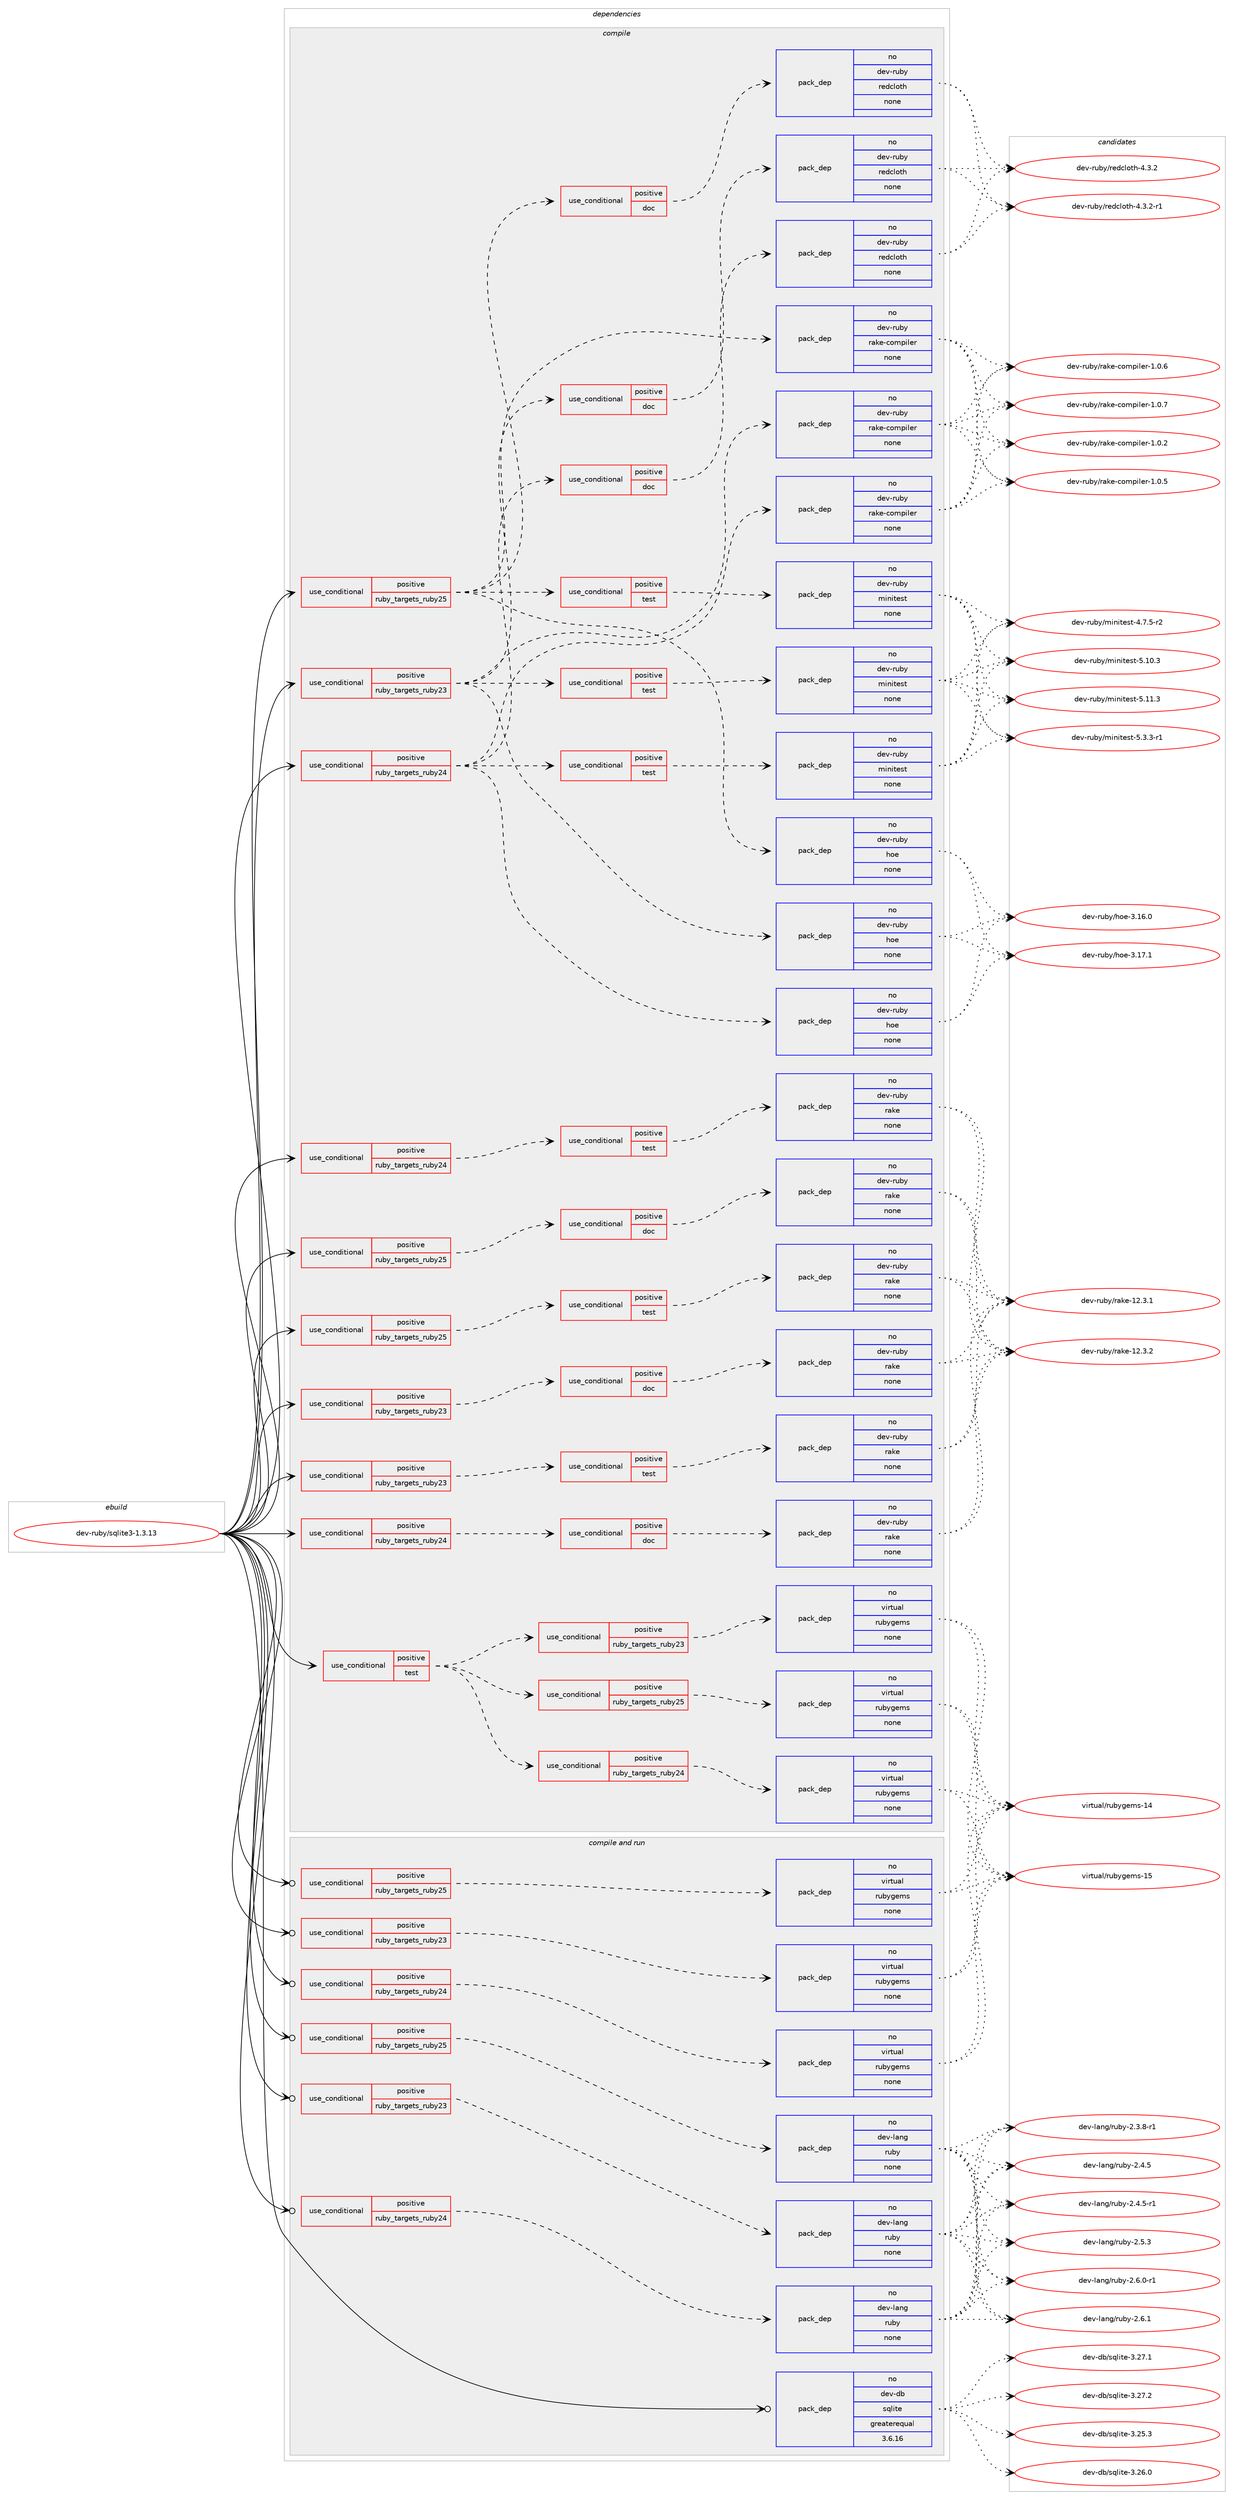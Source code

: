 digraph prolog {

# *************
# Graph options
# *************

newrank=true;
concentrate=true;
compound=true;
graph [rankdir=LR,fontname=Helvetica,fontsize=10,ranksep=1.5];#, ranksep=2.5, nodesep=0.2];
edge  [arrowhead=vee];
node  [fontname=Helvetica,fontsize=10];

# **********
# The ebuild
# **********

subgraph cluster_leftcol {
color=gray;
rank=same;
label=<<i>ebuild</i>>;
id [label="dev-ruby/sqlite3-1.3.13", color=red, width=4, href="../dev-ruby/sqlite3-1.3.13.svg"];
}

# ****************
# The dependencies
# ****************

subgraph cluster_midcol {
color=gray;
label=<<i>dependencies</i>>;
subgraph cluster_compile {
fillcolor="#eeeeee";
style=filled;
label=<<i>compile</i>>;
subgraph cond419100 {
dependency1531255 [label=<<TABLE BORDER="0" CELLBORDER="1" CELLSPACING="0" CELLPADDING="4"><TR><TD ROWSPAN="3" CELLPADDING="10">use_conditional</TD></TR><TR><TD>positive</TD></TR><TR><TD>ruby_targets_ruby23</TD></TR></TABLE>>, shape=none, color=red];
subgraph cond419101 {
dependency1531256 [label=<<TABLE BORDER="0" CELLBORDER="1" CELLSPACING="0" CELLPADDING="4"><TR><TD ROWSPAN="3" CELLPADDING="10">use_conditional</TD></TR><TR><TD>positive</TD></TR><TR><TD>doc</TD></TR></TABLE>>, shape=none, color=red];
subgraph pack1088639 {
dependency1531257 [label=<<TABLE BORDER="0" CELLBORDER="1" CELLSPACING="0" CELLPADDING="4" WIDTH="220"><TR><TD ROWSPAN="6" CELLPADDING="30">pack_dep</TD></TR><TR><TD WIDTH="110">no</TD></TR><TR><TD>dev-ruby</TD></TR><TR><TD>rake</TD></TR><TR><TD>none</TD></TR><TR><TD></TD></TR></TABLE>>, shape=none, color=blue];
}
dependency1531256:e -> dependency1531257:w [weight=20,style="dashed",arrowhead="vee"];
}
dependency1531255:e -> dependency1531256:w [weight=20,style="dashed",arrowhead="vee"];
}
id:e -> dependency1531255:w [weight=20,style="solid",arrowhead="vee"];
subgraph cond419102 {
dependency1531258 [label=<<TABLE BORDER="0" CELLBORDER="1" CELLSPACING="0" CELLPADDING="4"><TR><TD ROWSPAN="3" CELLPADDING="10">use_conditional</TD></TR><TR><TD>positive</TD></TR><TR><TD>ruby_targets_ruby23</TD></TR></TABLE>>, shape=none, color=red];
subgraph cond419103 {
dependency1531259 [label=<<TABLE BORDER="0" CELLBORDER="1" CELLSPACING="0" CELLPADDING="4"><TR><TD ROWSPAN="3" CELLPADDING="10">use_conditional</TD></TR><TR><TD>positive</TD></TR><TR><TD>test</TD></TR></TABLE>>, shape=none, color=red];
subgraph pack1088640 {
dependency1531260 [label=<<TABLE BORDER="0" CELLBORDER="1" CELLSPACING="0" CELLPADDING="4" WIDTH="220"><TR><TD ROWSPAN="6" CELLPADDING="30">pack_dep</TD></TR><TR><TD WIDTH="110">no</TD></TR><TR><TD>dev-ruby</TD></TR><TR><TD>rake</TD></TR><TR><TD>none</TD></TR><TR><TD></TD></TR></TABLE>>, shape=none, color=blue];
}
dependency1531259:e -> dependency1531260:w [weight=20,style="dashed",arrowhead="vee"];
}
dependency1531258:e -> dependency1531259:w [weight=20,style="dashed",arrowhead="vee"];
}
id:e -> dependency1531258:w [weight=20,style="solid",arrowhead="vee"];
subgraph cond419104 {
dependency1531261 [label=<<TABLE BORDER="0" CELLBORDER="1" CELLSPACING="0" CELLPADDING="4"><TR><TD ROWSPAN="3" CELLPADDING="10">use_conditional</TD></TR><TR><TD>positive</TD></TR><TR><TD>ruby_targets_ruby23</TD></TR></TABLE>>, shape=none, color=red];
subgraph pack1088641 {
dependency1531262 [label=<<TABLE BORDER="0" CELLBORDER="1" CELLSPACING="0" CELLPADDING="4" WIDTH="220"><TR><TD ROWSPAN="6" CELLPADDING="30">pack_dep</TD></TR><TR><TD WIDTH="110">no</TD></TR><TR><TD>dev-ruby</TD></TR><TR><TD>rake-compiler</TD></TR><TR><TD>none</TD></TR><TR><TD></TD></TR></TABLE>>, shape=none, color=blue];
}
dependency1531261:e -> dependency1531262:w [weight=20,style="dashed",arrowhead="vee"];
subgraph pack1088642 {
dependency1531263 [label=<<TABLE BORDER="0" CELLBORDER="1" CELLSPACING="0" CELLPADDING="4" WIDTH="220"><TR><TD ROWSPAN="6" CELLPADDING="30">pack_dep</TD></TR><TR><TD WIDTH="110">no</TD></TR><TR><TD>dev-ruby</TD></TR><TR><TD>hoe</TD></TR><TR><TD>none</TD></TR><TR><TD></TD></TR></TABLE>>, shape=none, color=blue];
}
dependency1531261:e -> dependency1531263:w [weight=20,style="dashed",arrowhead="vee"];
subgraph cond419105 {
dependency1531264 [label=<<TABLE BORDER="0" CELLBORDER="1" CELLSPACING="0" CELLPADDING="4"><TR><TD ROWSPAN="3" CELLPADDING="10">use_conditional</TD></TR><TR><TD>positive</TD></TR><TR><TD>doc</TD></TR></TABLE>>, shape=none, color=red];
subgraph pack1088643 {
dependency1531265 [label=<<TABLE BORDER="0" CELLBORDER="1" CELLSPACING="0" CELLPADDING="4" WIDTH="220"><TR><TD ROWSPAN="6" CELLPADDING="30">pack_dep</TD></TR><TR><TD WIDTH="110">no</TD></TR><TR><TD>dev-ruby</TD></TR><TR><TD>redcloth</TD></TR><TR><TD>none</TD></TR><TR><TD></TD></TR></TABLE>>, shape=none, color=blue];
}
dependency1531264:e -> dependency1531265:w [weight=20,style="dashed",arrowhead="vee"];
}
dependency1531261:e -> dependency1531264:w [weight=20,style="dashed",arrowhead="vee"];
subgraph cond419106 {
dependency1531266 [label=<<TABLE BORDER="0" CELLBORDER="1" CELLSPACING="0" CELLPADDING="4"><TR><TD ROWSPAN="3" CELLPADDING="10">use_conditional</TD></TR><TR><TD>positive</TD></TR><TR><TD>test</TD></TR></TABLE>>, shape=none, color=red];
subgraph pack1088644 {
dependency1531267 [label=<<TABLE BORDER="0" CELLBORDER="1" CELLSPACING="0" CELLPADDING="4" WIDTH="220"><TR><TD ROWSPAN="6" CELLPADDING="30">pack_dep</TD></TR><TR><TD WIDTH="110">no</TD></TR><TR><TD>dev-ruby</TD></TR><TR><TD>minitest</TD></TR><TR><TD>none</TD></TR><TR><TD></TD></TR></TABLE>>, shape=none, color=blue];
}
dependency1531266:e -> dependency1531267:w [weight=20,style="dashed",arrowhead="vee"];
}
dependency1531261:e -> dependency1531266:w [weight=20,style="dashed",arrowhead="vee"];
}
id:e -> dependency1531261:w [weight=20,style="solid",arrowhead="vee"];
subgraph cond419107 {
dependency1531268 [label=<<TABLE BORDER="0" CELLBORDER="1" CELLSPACING="0" CELLPADDING="4"><TR><TD ROWSPAN="3" CELLPADDING="10">use_conditional</TD></TR><TR><TD>positive</TD></TR><TR><TD>ruby_targets_ruby24</TD></TR></TABLE>>, shape=none, color=red];
subgraph cond419108 {
dependency1531269 [label=<<TABLE BORDER="0" CELLBORDER="1" CELLSPACING="0" CELLPADDING="4"><TR><TD ROWSPAN="3" CELLPADDING="10">use_conditional</TD></TR><TR><TD>positive</TD></TR><TR><TD>doc</TD></TR></TABLE>>, shape=none, color=red];
subgraph pack1088645 {
dependency1531270 [label=<<TABLE BORDER="0" CELLBORDER="1" CELLSPACING="0" CELLPADDING="4" WIDTH="220"><TR><TD ROWSPAN="6" CELLPADDING="30">pack_dep</TD></TR><TR><TD WIDTH="110">no</TD></TR><TR><TD>dev-ruby</TD></TR><TR><TD>rake</TD></TR><TR><TD>none</TD></TR><TR><TD></TD></TR></TABLE>>, shape=none, color=blue];
}
dependency1531269:e -> dependency1531270:w [weight=20,style="dashed",arrowhead="vee"];
}
dependency1531268:e -> dependency1531269:w [weight=20,style="dashed",arrowhead="vee"];
}
id:e -> dependency1531268:w [weight=20,style="solid",arrowhead="vee"];
subgraph cond419109 {
dependency1531271 [label=<<TABLE BORDER="0" CELLBORDER="1" CELLSPACING="0" CELLPADDING="4"><TR><TD ROWSPAN="3" CELLPADDING="10">use_conditional</TD></TR><TR><TD>positive</TD></TR><TR><TD>ruby_targets_ruby24</TD></TR></TABLE>>, shape=none, color=red];
subgraph cond419110 {
dependency1531272 [label=<<TABLE BORDER="0" CELLBORDER="1" CELLSPACING="0" CELLPADDING="4"><TR><TD ROWSPAN="3" CELLPADDING="10">use_conditional</TD></TR><TR><TD>positive</TD></TR><TR><TD>test</TD></TR></TABLE>>, shape=none, color=red];
subgraph pack1088646 {
dependency1531273 [label=<<TABLE BORDER="0" CELLBORDER="1" CELLSPACING="0" CELLPADDING="4" WIDTH="220"><TR><TD ROWSPAN="6" CELLPADDING="30">pack_dep</TD></TR><TR><TD WIDTH="110">no</TD></TR><TR><TD>dev-ruby</TD></TR><TR><TD>rake</TD></TR><TR><TD>none</TD></TR><TR><TD></TD></TR></TABLE>>, shape=none, color=blue];
}
dependency1531272:e -> dependency1531273:w [weight=20,style="dashed",arrowhead="vee"];
}
dependency1531271:e -> dependency1531272:w [weight=20,style="dashed",arrowhead="vee"];
}
id:e -> dependency1531271:w [weight=20,style="solid",arrowhead="vee"];
subgraph cond419111 {
dependency1531274 [label=<<TABLE BORDER="0" CELLBORDER="1" CELLSPACING="0" CELLPADDING="4"><TR><TD ROWSPAN="3" CELLPADDING="10">use_conditional</TD></TR><TR><TD>positive</TD></TR><TR><TD>ruby_targets_ruby24</TD></TR></TABLE>>, shape=none, color=red];
subgraph pack1088647 {
dependency1531275 [label=<<TABLE BORDER="0" CELLBORDER="1" CELLSPACING="0" CELLPADDING="4" WIDTH="220"><TR><TD ROWSPAN="6" CELLPADDING="30">pack_dep</TD></TR><TR><TD WIDTH="110">no</TD></TR><TR><TD>dev-ruby</TD></TR><TR><TD>rake-compiler</TD></TR><TR><TD>none</TD></TR><TR><TD></TD></TR></TABLE>>, shape=none, color=blue];
}
dependency1531274:e -> dependency1531275:w [weight=20,style="dashed",arrowhead="vee"];
subgraph pack1088648 {
dependency1531276 [label=<<TABLE BORDER="0" CELLBORDER="1" CELLSPACING="0" CELLPADDING="4" WIDTH="220"><TR><TD ROWSPAN="6" CELLPADDING="30">pack_dep</TD></TR><TR><TD WIDTH="110">no</TD></TR><TR><TD>dev-ruby</TD></TR><TR><TD>hoe</TD></TR><TR><TD>none</TD></TR><TR><TD></TD></TR></TABLE>>, shape=none, color=blue];
}
dependency1531274:e -> dependency1531276:w [weight=20,style="dashed",arrowhead="vee"];
subgraph cond419112 {
dependency1531277 [label=<<TABLE BORDER="0" CELLBORDER="1" CELLSPACING="0" CELLPADDING="4"><TR><TD ROWSPAN="3" CELLPADDING="10">use_conditional</TD></TR><TR><TD>positive</TD></TR><TR><TD>doc</TD></TR></TABLE>>, shape=none, color=red];
subgraph pack1088649 {
dependency1531278 [label=<<TABLE BORDER="0" CELLBORDER="1" CELLSPACING="0" CELLPADDING="4" WIDTH="220"><TR><TD ROWSPAN="6" CELLPADDING="30">pack_dep</TD></TR><TR><TD WIDTH="110">no</TD></TR><TR><TD>dev-ruby</TD></TR><TR><TD>redcloth</TD></TR><TR><TD>none</TD></TR><TR><TD></TD></TR></TABLE>>, shape=none, color=blue];
}
dependency1531277:e -> dependency1531278:w [weight=20,style="dashed",arrowhead="vee"];
}
dependency1531274:e -> dependency1531277:w [weight=20,style="dashed",arrowhead="vee"];
subgraph cond419113 {
dependency1531279 [label=<<TABLE BORDER="0" CELLBORDER="1" CELLSPACING="0" CELLPADDING="4"><TR><TD ROWSPAN="3" CELLPADDING="10">use_conditional</TD></TR><TR><TD>positive</TD></TR><TR><TD>test</TD></TR></TABLE>>, shape=none, color=red];
subgraph pack1088650 {
dependency1531280 [label=<<TABLE BORDER="0" CELLBORDER="1" CELLSPACING="0" CELLPADDING="4" WIDTH="220"><TR><TD ROWSPAN="6" CELLPADDING="30">pack_dep</TD></TR><TR><TD WIDTH="110">no</TD></TR><TR><TD>dev-ruby</TD></TR><TR><TD>minitest</TD></TR><TR><TD>none</TD></TR><TR><TD></TD></TR></TABLE>>, shape=none, color=blue];
}
dependency1531279:e -> dependency1531280:w [weight=20,style="dashed",arrowhead="vee"];
}
dependency1531274:e -> dependency1531279:w [weight=20,style="dashed",arrowhead="vee"];
}
id:e -> dependency1531274:w [weight=20,style="solid",arrowhead="vee"];
subgraph cond419114 {
dependency1531281 [label=<<TABLE BORDER="0" CELLBORDER="1" CELLSPACING="0" CELLPADDING="4"><TR><TD ROWSPAN="3" CELLPADDING="10">use_conditional</TD></TR><TR><TD>positive</TD></TR><TR><TD>ruby_targets_ruby25</TD></TR></TABLE>>, shape=none, color=red];
subgraph cond419115 {
dependency1531282 [label=<<TABLE BORDER="0" CELLBORDER="1" CELLSPACING="0" CELLPADDING="4"><TR><TD ROWSPAN="3" CELLPADDING="10">use_conditional</TD></TR><TR><TD>positive</TD></TR><TR><TD>doc</TD></TR></TABLE>>, shape=none, color=red];
subgraph pack1088651 {
dependency1531283 [label=<<TABLE BORDER="0" CELLBORDER="1" CELLSPACING="0" CELLPADDING="4" WIDTH="220"><TR><TD ROWSPAN="6" CELLPADDING="30">pack_dep</TD></TR><TR><TD WIDTH="110">no</TD></TR><TR><TD>dev-ruby</TD></TR><TR><TD>rake</TD></TR><TR><TD>none</TD></TR><TR><TD></TD></TR></TABLE>>, shape=none, color=blue];
}
dependency1531282:e -> dependency1531283:w [weight=20,style="dashed",arrowhead="vee"];
}
dependency1531281:e -> dependency1531282:w [weight=20,style="dashed",arrowhead="vee"];
}
id:e -> dependency1531281:w [weight=20,style="solid",arrowhead="vee"];
subgraph cond419116 {
dependency1531284 [label=<<TABLE BORDER="0" CELLBORDER="1" CELLSPACING="0" CELLPADDING="4"><TR><TD ROWSPAN="3" CELLPADDING="10">use_conditional</TD></TR><TR><TD>positive</TD></TR><TR><TD>ruby_targets_ruby25</TD></TR></TABLE>>, shape=none, color=red];
subgraph cond419117 {
dependency1531285 [label=<<TABLE BORDER="0" CELLBORDER="1" CELLSPACING="0" CELLPADDING="4"><TR><TD ROWSPAN="3" CELLPADDING="10">use_conditional</TD></TR><TR><TD>positive</TD></TR><TR><TD>test</TD></TR></TABLE>>, shape=none, color=red];
subgraph pack1088652 {
dependency1531286 [label=<<TABLE BORDER="0" CELLBORDER="1" CELLSPACING="0" CELLPADDING="4" WIDTH="220"><TR><TD ROWSPAN="6" CELLPADDING="30">pack_dep</TD></TR><TR><TD WIDTH="110">no</TD></TR><TR><TD>dev-ruby</TD></TR><TR><TD>rake</TD></TR><TR><TD>none</TD></TR><TR><TD></TD></TR></TABLE>>, shape=none, color=blue];
}
dependency1531285:e -> dependency1531286:w [weight=20,style="dashed",arrowhead="vee"];
}
dependency1531284:e -> dependency1531285:w [weight=20,style="dashed",arrowhead="vee"];
}
id:e -> dependency1531284:w [weight=20,style="solid",arrowhead="vee"];
subgraph cond419118 {
dependency1531287 [label=<<TABLE BORDER="0" CELLBORDER="1" CELLSPACING="0" CELLPADDING="4"><TR><TD ROWSPAN="3" CELLPADDING="10">use_conditional</TD></TR><TR><TD>positive</TD></TR><TR><TD>ruby_targets_ruby25</TD></TR></TABLE>>, shape=none, color=red];
subgraph pack1088653 {
dependency1531288 [label=<<TABLE BORDER="0" CELLBORDER="1" CELLSPACING="0" CELLPADDING="4" WIDTH="220"><TR><TD ROWSPAN="6" CELLPADDING="30">pack_dep</TD></TR><TR><TD WIDTH="110">no</TD></TR><TR><TD>dev-ruby</TD></TR><TR><TD>rake-compiler</TD></TR><TR><TD>none</TD></TR><TR><TD></TD></TR></TABLE>>, shape=none, color=blue];
}
dependency1531287:e -> dependency1531288:w [weight=20,style="dashed",arrowhead="vee"];
subgraph pack1088654 {
dependency1531289 [label=<<TABLE BORDER="0" CELLBORDER="1" CELLSPACING="0" CELLPADDING="4" WIDTH="220"><TR><TD ROWSPAN="6" CELLPADDING="30">pack_dep</TD></TR><TR><TD WIDTH="110">no</TD></TR><TR><TD>dev-ruby</TD></TR><TR><TD>hoe</TD></TR><TR><TD>none</TD></TR><TR><TD></TD></TR></TABLE>>, shape=none, color=blue];
}
dependency1531287:e -> dependency1531289:w [weight=20,style="dashed",arrowhead="vee"];
subgraph cond419119 {
dependency1531290 [label=<<TABLE BORDER="0" CELLBORDER="1" CELLSPACING="0" CELLPADDING="4"><TR><TD ROWSPAN="3" CELLPADDING="10">use_conditional</TD></TR><TR><TD>positive</TD></TR><TR><TD>doc</TD></TR></TABLE>>, shape=none, color=red];
subgraph pack1088655 {
dependency1531291 [label=<<TABLE BORDER="0" CELLBORDER="1" CELLSPACING="0" CELLPADDING="4" WIDTH="220"><TR><TD ROWSPAN="6" CELLPADDING="30">pack_dep</TD></TR><TR><TD WIDTH="110">no</TD></TR><TR><TD>dev-ruby</TD></TR><TR><TD>redcloth</TD></TR><TR><TD>none</TD></TR><TR><TD></TD></TR></TABLE>>, shape=none, color=blue];
}
dependency1531290:e -> dependency1531291:w [weight=20,style="dashed",arrowhead="vee"];
}
dependency1531287:e -> dependency1531290:w [weight=20,style="dashed",arrowhead="vee"];
subgraph cond419120 {
dependency1531292 [label=<<TABLE BORDER="0" CELLBORDER="1" CELLSPACING="0" CELLPADDING="4"><TR><TD ROWSPAN="3" CELLPADDING="10">use_conditional</TD></TR><TR><TD>positive</TD></TR><TR><TD>test</TD></TR></TABLE>>, shape=none, color=red];
subgraph pack1088656 {
dependency1531293 [label=<<TABLE BORDER="0" CELLBORDER="1" CELLSPACING="0" CELLPADDING="4" WIDTH="220"><TR><TD ROWSPAN="6" CELLPADDING="30">pack_dep</TD></TR><TR><TD WIDTH="110">no</TD></TR><TR><TD>dev-ruby</TD></TR><TR><TD>minitest</TD></TR><TR><TD>none</TD></TR><TR><TD></TD></TR></TABLE>>, shape=none, color=blue];
}
dependency1531292:e -> dependency1531293:w [weight=20,style="dashed",arrowhead="vee"];
}
dependency1531287:e -> dependency1531292:w [weight=20,style="dashed",arrowhead="vee"];
}
id:e -> dependency1531287:w [weight=20,style="solid",arrowhead="vee"];
subgraph cond419121 {
dependency1531294 [label=<<TABLE BORDER="0" CELLBORDER="1" CELLSPACING="0" CELLPADDING="4"><TR><TD ROWSPAN="3" CELLPADDING="10">use_conditional</TD></TR><TR><TD>positive</TD></TR><TR><TD>test</TD></TR></TABLE>>, shape=none, color=red];
subgraph cond419122 {
dependency1531295 [label=<<TABLE BORDER="0" CELLBORDER="1" CELLSPACING="0" CELLPADDING="4"><TR><TD ROWSPAN="3" CELLPADDING="10">use_conditional</TD></TR><TR><TD>positive</TD></TR><TR><TD>ruby_targets_ruby23</TD></TR></TABLE>>, shape=none, color=red];
subgraph pack1088657 {
dependency1531296 [label=<<TABLE BORDER="0" CELLBORDER="1" CELLSPACING="0" CELLPADDING="4" WIDTH="220"><TR><TD ROWSPAN="6" CELLPADDING="30">pack_dep</TD></TR><TR><TD WIDTH="110">no</TD></TR><TR><TD>virtual</TD></TR><TR><TD>rubygems</TD></TR><TR><TD>none</TD></TR><TR><TD></TD></TR></TABLE>>, shape=none, color=blue];
}
dependency1531295:e -> dependency1531296:w [weight=20,style="dashed",arrowhead="vee"];
}
dependency1531294:e -> dependency1531295:w [weight=20,style="dashed",arrowhead="vee"];
subgraph cond419123 {
dependency1531297 [label=<<TABLE BORDER="0" CELLBORDER="1" CELLSPACING="0" CELLPADDING="4"><TR><TD ROWSPAN="3" CELLPADDING="10">use_conditional</TD></TR><TR><TD>positive</TD></TR><TR><TD>ruby_targets_ruby24</TD></TR></TABLE>>, shape=none, color=red];
subgraph pack1088658 {
dependency1531298 [label=<<TABLE BORDER="0" CELLBORDER="1" CELLSPACING="0" CELLPADDING="4" WIDTH="220"><TR><TD ROWSPAN="6" CELLPADDING="30">pack_dep</TD></TR><TR><TD WIDTH="110">no</TD></TR><TR><TD>virtual</TD></TR><TR><TD>rubygems</TD></TR><TR><TD>none</TD></TR><TR><TD></TD></TR></TABLE>>, shape=none, color=blue];
}
dependency1531297:e -> dependency1531298:w [weight=20,style="dashed",arrowhead="vee"];
}
dependency1531294:e -> dependency1531297:w [weight=20,style="dashed",arrowhead="vee"];
subgraph cond419124 {
dependency1531299 [label=<<TABLE BORDER="0" CELLBORDER="1" CELLSPACING="0" CELLPADDING="4"><TR><TD ROWSPAN="3" CELLPADDING="10">use_conditional</TD></TR><TR><TD>positive</TD></TR><TR><TD>ruby_targets_ruby25</TD></TR></TABLE>>, shape=none, color=red];
subgraph pack1088659 {
dependency1531300 [label=<<TABLE BORDER="0" CELLBORDER="1" CELLSPACING="0" CELLPADDING="4" WIDTH="220"><TR><TD ROWSPAN="6" CELLPADDING="30">pack_dep</TD></TR><TR><TD WIDTH="110">no</TD></TR><TR><TD>virtual</TD></TR><TR><TD>rubygems</TD></TR><TR><TD>none</TD></TR><TR><TD></TD></TR></TABLE>>, shape=none, color=blue];
}
dependency1531299:e -> dependency1531300:w [weight=20,style="dashed",arrowhead="vee"];
}
dependency1531294:e -> dependency1531299:w [weight=20,style="dashed",arrowhead="vee"];
}
id:e -> dependency1531294:w [weight=20,style="solid",arrowhead="vee"];
}
subgraph cluster_compileandrun {
fillcolor="#eeeeee";
style=filled;
label=<<i>compile and run</i>>;
subgraph cond419125 {
dependency1531301 [label=<<TABLE BORDER="0" CELLBORDER="1" CELLSPACING="0" CELLPADDING="4"><TR><TD ROWSPAN="3" CELLPADDING="10">use_conditional</TD></TR><TR><TD>positive</TD></TR><TR><TD>ruby_targets_ruby23</TD></TR></TABLE>>, shape=none, color=red];
subgraph pack1088660 {
dependency1531302 [label=<<TABLE BORDER="0" CELLBORDER="1" CELLSPACING="0" CELLPADDING="4" WIDTH="220"><TR><TD ROWSPAN="6" CELLPADDING="30">pack_dep</TD></TR><TR><TD WIDTH="110">no</TD></TR><TR><TD>dev-lang</TD></TR><TR><TD>ruby</TD></TR><TR><TD>none</TD></TR><TR><TD></TD></TR></TABLE>>, shape=none, color=blue];
}
dependency1531301:e -> dependency1531302:w [weight=20,style="dashed",arrowhead="vee"];
}
id:e -> dependency1531301:w [weight=20,style="solid",arrowhead="odotvee"];
subgraph cond419126 {
dependency1531303 [label=<<TABLE BORDER="0" CELLBORDER="1" CELLSPACING="0" CELLPADDING="4"><TR><TD ROWSPAN="3" CELLPADDING="10">use_conditional</TD></TR><TR><TD>positive</TD></TR><TR><TD>ruby_targets_ruby23</TD></TR></TABLE>>, shape=none, color=red];
subgraph pack1088661 {
dependency1531304 [label=<<TABLE BORDER="0" CELLBORDER="1" CELLSPACING="0" CELLPADDING="4" WIDTH="220"><TR><TD ROWSPAN="6" CELLPADDING="30">pack_dep</TD></TR><TR><TD WIDTH="110">no</TD></TR><TR><TD>virtual</TD></TR><TR><TD>rubygems</TD></TR><TR><TD>none</TD></TR><TR><TD></TD></TR></TABLE>>, shape=none, color=blue];
}
dependency1531303:e -> dependency1531304:w [weight=20,style="dashed",arrowhead="vee"];
}
id:e -> dependency1531303:w [weight=20,style="solid",arrowhead="odotvee"];
subgraph cond419127 {
dependency1531305 [label=<<TABLE BORDER="0" CELLBORDER="1" CELLSPACING="0" CELLPADDING="4"><TR><TD ROWSPAN="3" CELLPADDING="10">use_conditional</TD></TR><TR><TD>positive</TD></TR><TR><TD>ruby_targets_ruby24</TD></TR></TABLE>>, shape=none, color=red];
subgraph pack1088662 {
dependency1531306 [label=<<TABLE BORDER="0" CELLBORDER="1" CELLSPACING="0" CELLPADDING="4" WIDTH="220"><TR><TD ROWSPAN="6" CELLPADDING="30">pack_dep</TD></TR><TR><TD WIDTH="110">no</TD></TR><TR><TD>dev-lang</TD></TR><TR><TD>ruby</TD></TR><TR><TD>none</TD></TR><TR><TD></TD></TR></TABLE>>, shape=none, color=blue];
}
dependency1531305:e -> dependency1531306:w [weight=20,style="dashed",arrowhead="vee"];
}
id:e -> dependency1531305:w [weight=20,style="solid",arrowhead="odotvee"];
subgraph cond419128 {
dependency1531307 [label=<<TABLE BORDER="0" CELLBORDER="1" CELLSPACING="0" CELLPADDING="4"><TR><TD ROWSPAN="3" CELLPADDING="10">use_conditional</TD></TR><TR><TD>positive</TD></TR><TR><TD>ruby_targets_ruby24</TD></TR></TABLE>>, shape=none, color=red];
subgraph pack1088663 {
dependency1531308 [label=<<TABLE BORDER="0" CELLBORDER="1" CELLSPACING="0" CELLPADDING="4" WIDTH="220"><TR><TD ROWSPAN="6" CELLPADDING="30">pack_dep</TD></TR><TR><TD WIDTH="110">no</TD></TR><TR><TD>virtual</TD></TR><TR><TD>rubygems</TD></TR><TR><TD>none</TD></TR><TR><TD></TD></TR></TABLE>>, shape=none, color=blue];
}
dependency1531307:e -> dependency1531308:w [weight=20,style="dashed",arrowhead="vee"];
}
id:e -> dependency1531307:w [weight=20,style="solid",arrowhead="odotvee"];
subgraph cond419129 {
dependency1531309 [label=<<TABLE BORDER="0" CELLBORDER="1" CELLSPACING="0" CELLPADDING="4"><TR><TD ROWSPAN="3" CELLPADDING="10">use_conditional</TD></TR><TR><TD>positive</TD></TR><TR><TD>ruby_targets_ruby25</TD></TR></TABLE>>, shape=none, color=red];
subgraph pack1088664 {
dependency1531310 [label=<<TABLE BORDER="0" CELLBORDER="1" CELLSPACING="0" CELLPADDING="4" WIDTH="220"><TR><TD ROWSPAN="6" CELLPADDING="30">pack_dep</TD></TR><TR><TD WIDTH="110">no</TD></TR><TR><TD>dev-lang</TD></TR><TR><TD>ruby</TD></TR><TR><TD>none</TD></TR><TR><TD></TD></TR></TABLE>>, shape=none, color=blue];
}
dependency1531309:e -> dependency1531310:w [weight=20,style="dashed",arrowhead="vee"];
}
id:e -> dependency1531309:w [weight=20,style="solid",arrowhead="odotvee"];
subgraph cond419130 {
dependency1531311 [label=<<TABLE BORDER="0" CELLBORDER="1" CELLSPACING="0" CELLPADDING="4"><TR><TD ROWSPAN="3" CELLPADDING="10">use_conditional</TD></TR><TR><TD>positive</TD></TR><TR><TD>ruby_targets_ruby25</TD></TR></TABLE>>, shape=none, color=red];
subgraph pack1088665 {
dependency1531312 [label=<<TABLE BORDER="0" CELLBORDER="1" CELLSPACING="0" CELLPADDING="4" WIDTH="220"><TR><TD ROWSPAN="6" CELLPADDING="30">pack_dep</TD></TR><TR><TD WIDTH="110">no</TD></TR><TR><TD>virtual</TD></TR><TR><TD>rubygems</TD></TR><TR><TD>none</TD></TR><TR><TD></TD></TR></TABLE>>, shape=none, color=blue];
}
dependency1531311:e -> dependency1531312:w [weight=20,style="dashed",arrowhead="vee"];
}
id:e -> dependency1531311:w [weight=20,style="solid",arrowhead="odotvee"];
subgraph pack1088666 {
dependency1531313 [label=<<TABLE BORDER="0" CELLBORDER="1" CELLSPACING="0" CELLPADDING="4" WIDTH="220"><TR><TD ROWSPAN="6" CELLPADDING="30">pack_dep</TD></TR><TR><TD WIDTH="110">no</TD></TR><TR><TD>dev-db</TD></TR><TR><TD>sqlite</TD></TR><TR><TD>greaterequal</TD></TR><TR><TD>3.6.16</TD></TR></TABLE>>, shape=none, color=blue];
}
id:e -> dependency1531313:w [weight=20,style="solid",arrowhead="odotvee"];
}
subgraph cluster_run {
fillcolor="#eeeeee";
style=filled;
label=<<i>run</i>>;
}
}

# **************
# The candidates
# **************

subgraph cluster_choices {
rank=same;
color=gray;
label=<<i>candidates</i>>;

subgraph choice1088639 {
color=black;
nodesep=1;
choice1001011184511411798121471149710710145495046514649 [label="dev-ruby/rake-12.3.1", color=red, width=4,href="../dev-ruby/rake-12.3.1.svg"];
choice1001011184511411798121471149710710145495046514650 [label="dev-ruby/rake-12.3.2", color=red, width=4,href="../dev-ruby/rake-12.3.2.svg"];
dependency1531257:e -> choice1001011184511411798121471149710710145495046514649:w [style=dotted,weight="100"];
dependency1531257:e -> choice1001011184511411798121471149710710145495046514650:w [style=dotted,weight="100"];
}
subgraph choice1088640 {
color=black;
nodesep=1;
choice1001011184511411798121471149710710145495046514649 [label="dev-ruby/rake-12.3.1", color=red, width=4,href="../dev-ruby/rake-12.3.1.svg"];
choice1001011184511411798121471149710710145495046514650 [label="dev-ruby/rake-12.3.2", color=red, width=4,href="../dev-ruby/rake-12.3.2.svg"];
dependency1531260:e -> choice1001011184511411798121471149710710145495046514649:w [style=dotted,weight="100"];
dependency1531260:e -> choice1001011184511411798121471149710710145495046514650:w [style=dotted,weight="100"];
}
subgraph choice1088641 {
color=black;
nodesep=1;
choice100101118451141179812147114971071014599111109112105108101114454946484650 [label="dev-ruby/rake-compiler-1.0.2", color=red, width=4,href="../dev-ruby/rake-compiler-1.0.2.svg"];
choice100101118451141179812147114971071014599111109112105108101114454946484653 [label="dev-ruby/rake-compiler-1.0.5", color=red, width=4,href="../dev-ruby/rake-compiler-1.0.5.svg"];
choice100101118451141179812147114971071014599111109112105108101114454946484654 [label="dev-ruby/rake-compiler-1.0.6", color=red, width=4,href="../dev-ruby/rake-compiler-1.0.6.svg"];
choice100101118451141179812147114971071014599111109112105108101114454946484655 [label="dev-ruby/rake-compiler-1.0.7", color=red, width=4,href="../dev-ruby/rake-compiler-1.0.7.svg"];
dependency1531262:e -> choice100101118451141179812147114971071014599111109112105108101114454946484650:w [style=dotted,weight="100"];
dependency1531262:e -> choice100101118451141179812147114971071014599111109112105108101114454946484653:w [style=dotted,weight="100"];
dependency1531262:e -> choice100101118451141179812147114971071014599111109112105108101114454946484654:w [style=dotted,weight="100"];
dependency1531262:e -> choice100101118451141179812147114971071014599111109112105108101114454946484655:w [style=dotted,weight="100"];
}
subgraph choice1088642 {
color=black;
nodesep=1;
choice10010111845114117981214710411110145514649544648 [label="dev-ruby/hoe-3.16.0", color=red, width=4,href="../dev-ruby/hoe-3.16.0.svg"];
choice10010111845114117981214710411110145514649554649 [label="dev-ruby/hoe-3.17.1", color=red, width=4,href="../dev-ruby/hoe-3.17.1.svg"];
dependency1531263:e -> choice10010111845114117981214710411110145514649544648:w [style=dotted,weight="100"];
dependency1531263:e -> choice10010111845114117981214710411110145514649554649:w [style=dotted,weight="100"];
}
subgraph choice1088643 {
color=black;
nodesep=1;
choice10010111845114117981214711410110099108111116104455246514650 [label="dev-ruby/redcloth-4.3.2", color=red, width=4,href="../dev-ruby/redcloth-4.3.2.svg"];
choice100101118451141179812147114101100991081111161044552465146504511449 [label="dev-ruby/redcloth-4.3.2-r1", color=red, width=4,href="../dev-ruby/redcloth-4.3.2-r1.svg"];
dependency1531265:e -> choice10010111845114117981214711410110099108111116104455246514650:w [style=dotted,weight="100"];
dependency1531265:e -> choice100101118451141179812147114101100991081111161044552465146504511449:w [style=dotted,weight="100"];
}
subgraph choice1088644 {
color=black;
nodesep=1;
choice1001011184511411798121471091051101051161011151164552465546534511450 [label="dev-ruby/minitest-4.7.5-r2", color=red, width=4,href="../dev-ruby/minitest-4.7.5-r2.svg"];
choice10010111845114117981214710910511010511610111511645534649484651 [label="dev-ruby/minitest-5.10.3", color=red, width=4,href="../dev-ruby/minitest-5.10.3.svg"];
choice10010111845114117981214710910511010511610111511645534649494651 [label="dev-ruby/minitest-5.11.3", color=red, width=4,href="../dev-ruby/minitest-5.11.3.svg"];
choice1001011184511411798121471091051101051161011151164553465146514511449 [label="dev-ruby/minitest-5.3.3-r1", color=red, width=4,href="../dev-ruby/minitest-5.3.3-r1.svg"];
dependency1531267:e -> choice1001011184511411798121471091051101051161011151164552465546534511450:w [style=dotted,weight="100"];
dependency1531267:e -> choice10010111845114117981214710910511010511610111511645534649484651:w [style=dotted,weight="100"];
dependency1531267:e -> choice10010111845114117981214710910511010511610111511645534649494651:w [style=dotted,weight="100"];
dependency1531267:e -> choice1001011184511411798121471091051101051161011151164553465146514511449:w [style=dotted,weight="100"];
}
subgraph choice1088645 {
color=black;
nodesep=1;
choice1001011184511411798121471149710710145495046514649 [label="dev-ruby/rake-12.3.1", color=red, width=4,href="../dev-ruby/rake-12.3.1.svg"];
choice1001011184511411798121471149710710145495046514650 [label="dev-ruby/rake-12.3.2", color=red, width=4,href="../dev-ruby/rake-12.3.2.svg"];
dependency1531270:e -> choice1001011184511411798121471149710710145495046514649:w [style=dotted,weight="100"];
dependency1531270:e -> choice1001011184511411798121471149710710145495046514650:w [style=dotted,weight="100"];
}
subgraph choice1088646 {
color=black;
nodesep=1;
choice1001011184511411798121471149710710145495046514649 [label="dev-ruby/rake-12.3.1", color=red, width=4,href="../dev-ruby/rake-12.3.1.svg"];
choice1001011184511411798121471149710710145495046514650 [label="dev-ruby/rake-12.3.2", color=red, width=4,href="../dev-ruby/rake-12.3.2.svg"];
dependency1531273:e -> choice1001011184511411798121471149710710145495046514649:w [style=dotted,weight="100"];
dependency1531273:e -> choice1001011184511411798121471149710710145495046514650:w [style=dotted,weight="100"];
}
subgraph choice1088647 {
color=black;
nodesep=1;
choice100101118451141179812147114971071014599111109112105108101114454946484650 [label="dev-ruby/rake-compiler-1.0.2", color=red, width=4,href="../dev-ruby/rake-compiler-1.0.2.svg"];
choice100101118451141179812147114971071014599111109112105108101114454946484653 [label="dev-ruby/rake-compiler-1.0.5", color=red, width=4,href="../dev-ruby/rake-compiler-1.0.5.svg"];
choice100101118451141179812147114971071014599111109112105108101114454946484654 [label="dev-ruby/rake-compiler-1.0.6", color=red, width=4,href="../dev-ruby/rake-compiler-1.0.6.svg"];
choice100101118451141179812147114971071014599111109112105108101114454946484655 [label="dev-ruby/rake-compiler-1.0.7", color=red, width=4,href="../dev-ruby/rake-compiler-1.0.7.svg"];
dependency1531275:e -> choice100101118451141179812147114971071014599111109112105108101114454946484650:w [style=dotted,weight="100"];
dependency1531275:e -> choice100101118451141179812147114971071014599111109112105108101114454946484653:w [style=dotted,weight="100"];
dependency1531275:e -> choice100101118451141179812147114971071014599111109112105108101114454946484654:w [style=dotted,weight="100"];
dependency1531275:e -> choice100101118451141179812147114971071014599111109112105108101114454946484655:w [style=dotted,weight="100"];
}
subgraph choice1088648 {
color=black;
nodesep=1;
choice10010111845114117981214710411110145514649544648 [label="dev-ruby/hoe-3.16.0", color=red, width=4,href="../dev-ruby/hoe-3.16.0.svg"];
choice10010111845114117981214710411110145514649554649 [label="dev-ruby/hoe-3.17.1", color=red, width=4,href="../dev-ruby/hoe-3.17.1.svg"];
dependency1531276:e -> choice10010111845114117981214710411110145514649544648:w [style=dotted,weight="100"];
dependency1531276:e -> choice10010111845114117981214710411110145514649554649:w [style=dotted,weight="100"];
}
subgraph choice1088649 {
color=black;
nodesep=1;
choice10010111845114117981214711410110099108111116104455246514650 [label="dev-ruby/redcloth-4.3.2", color=red, width=4,href="../dev-ruby/redcloth-4.3.2.svg"];
choice100101118451141179812147114101100991081111161044552465146504511449 [label="dev-ruby/redcloth-4.3.2-r1", color=red, width=4,href="../dev-ruby/redcloth-4.3.2-r1.svg"];
dependency1531278:e -> choice10010111845114117981214711410110099108111116104455246514650:w [style=dotted,weight="100"];
dependency1531278:e -> choice100101118451141179812147114101100991081111161044552465146504511449:w [style=dotted,weight="100"];
}
subgraph choice1088650 {
color=black;
nodesep=1;
choice1001011184511411798121471091051101051161011151164552465546534511450 [label="dev-ruby/minitest-4.7.5-r2", color=red, width=4,href="../dev-ruby/minitest-4.7.5-r2.svg"];
choice10010111845114117981214710910511010511610111511645534649484651 [label="dev-ruby/minitest-5.10.3", color=red, width=4,href="../dev-ruby/minitest-5.10.3.svg"];
choice10010111845114117981214710910511010511610111511645534649494651 [label="dev-ruby/minitest-5.11.3", color=red, width=4,href="../dev-ruby/minitest-5.11.3.svg"];
choice1001011184511411798121471091051101051161011151164553465146514511449 [label="dev-ruby/minitest-5.3.3-r1", color=red, width=4,href="../dev-ruby/minitest-5.3.3-r1.svg"];
dependency1531280:e -> choice1001011184511411798121471091051101051161011151164552465546534511450:w [style=dotted,weight="100"];
dependency1531280:e -> choice10010111845114117981214710910511010511610111511645534649484651:w [style=dotted,weight="100"];
dependency1531280:e -> choice10010111845114117981214710910511010511610111511645534649494651:w [style=dotted,weight="100"];
dependency1531280:e -> choice1001011184511411798121471091051101051161011151164553465146514511449:w [style=dotted,weight="100"];
}
subgraph choice1088651 {
color=black;
nodesep=1;
choice1001011184511411798121471149710710145495046514649 [label="dev-ruby/rake-12.3.1", color=red, width=4,href="../dev-ruby/rake-12.3.1.svg"];
choice1001011184511411798121471149710710145495046514650 [label="dev-ruby/rake-12.3.2", color=red, width=4,href="../dev-ruby/rake-12.3.2.svg"];
dependency1531283:e -> choice1001011184511411798121471149710710145495046514649:w [style=dotted,weight="100"];
dependency1531283:e -> choice1001011184511411798121471149710710145495046514650:w [style=dotted,weight="100"];
}
subgraph choice1088652 {
color=black;
nodesep=1;
choice1001011184511411798121471149710710145495046514649 [label="dev-ruby/rake-12.3.1", color=red, width=4,href="../dev-ruby/rake-12.3.1.svg"];
choice1001011184511411798121471149710710145495046514650 [label="dev-ruby/rake-12.3.2", color=red, width=4,href="../dev-ruby/rake-12.3.2.svg"];
dependency1531286:e -> choice1001011184511411798121471149710710145495046514649:w [style=dotted,weight="100"];
dependency1531286:e -> choice1001011184511411798121471149710710145495046514650:w [style=dotted,weight="100"];
}
subgraph choice1088653 {
color=black;
nodesep=1;
choice100101118451141179812147114971071014599111109112105108101114454946484650 [label="dev-ruby/rake-compiler-1.0.2", color=red, width=4,href="../dev-ruby/rake-compiler-1.0.2.svg"];
choice100101118451141179812147114971071014599111109112105108101114454946484653 [label="dev-ruby/rake-compiler-1.0.5", color=red, width=4,href="../dev-ruby/rake-compiler-1.0.5.svg"];
choice100101118451141179812147114971071014599111109112105108101114454946484654 [label="dev-ruby/rake-compiler-1.0.6", color=red, width=4,href="../dev-ruby/rake-compiler-1.0.6.svg"];
choice100101118451141179812147114971071014599111109112105108101114454946484655 [label="dev-ruby/rake-compiler-1.0.7", color=red, width=4,href="../dev-ruby/rake-compiler-1.0.7.svg"];
dependency1531288:e -> choice100101118451141179812147114971071014599111109112105108101114454946484650:w [style=dotted,weight="100"];
dependency1531288:e -> choice100101118451141179812147114971071014599111109112105108101114454946484653:w [style=dotted,weight="100"];
dependency1531288:e -> choice100101118451141179812147114971071014599111109112105108101114454946484654:w [style=dotted,weight="100"];
dependency1531288:e -> choice100101118451141179812147114971071014599111109112105108101114454946484655:w [style=dotted,weight="100"];
}
subgraph choice1088654 {
color=black;
nodesep=1;
choice10010111845114117981214710411110145514649544648 [label="dev-ruby/hoe-3.16.0", color=red, width=4,href="../dev-ruby/hoe-3.16.0.svg"];
choice10010111845114117981214710411110145514649554649 [label="dev-ruby/hoe-3.17.1", color=red, width=4,href="../dev-ruby/hoe-3.17.1.svg"];
dependency1531289:e -> choice10010111845114117981214710411110145514649544648:w [style=dotted,weight="100"];
dependency1531289:e -> choice10010111845114117981214710411110145514649554649:w [style=dotted,weight="100"];
}
subgraph choice1088655 {
color=black;
nodesep=1;
choice10010111845114117981214711410110099108111116104455246514650 [label="dev-ruby/redcloth-4.3.2", color=red, width=4,href="../dev-ruby/redcloth-4.3.2.svg"];
choice100101118451141179812147114101100991081111161044552465146504511449 [label="dev-ruby/redcloth-4.3.2-r1", color=red, width=4,href="../dev-ruby/redcloth-4.3.2-r1.svg"];
dependency1531291:e -> choice10010111845114117981214711410110099108111116104455246514650:w [style=dotted,weight="100"];
dependency1531291:e -> choice100101118451141179812147114101100991081111161044552465146504511449:w [style=dotted,weight="100"];
}
subgraph choice1088656 {
color=black;
nodesep=1;
choice1001011184511411798121471091051101051161011151164552465546534511450 [label="dev-ruby/minitest-4.7.5-r2", color=red, width=4,href="../dev-ruby/minitest-4.7.5-r2.svg"];
choice10010111845114117981214710910511010511610111511645534649484651 [label="dev-ruby/minitest-5.10.3", color=red, width=4,href="../dev-ruby/minitest-5.10.3.svg"];
choice10010111845114117981214710910511010511610111511645534649494651 [label="dev-ruby/minitest-5.11.3", color=red, width=4,href="../dev-ruby/minitest-5.11.3.svg"];
choice1001011184511411798121471091051101051161011151164553465146514511449 [label="dev-ruby/minitest-5.3.3-r1", color=red, width=4,href="../dev-ruby/minitest-5.3.3-r1.svg"];
dependency1531293:e -> choice1001011184511411798121471091051101051161011151164552465546534511450:w [style=dotted,weight="100"];
dependency1531293:e -> choice10010111845114117981214710910511010511610111511645534649484651:w [style=dotted,weight="100"];
dependency1531293:e -> choice10010111845114117981214710910511010511610111511645534649494651:w [style=dotted,weight="100"];
dependency1531293:e -> choice1001011184511411798121471091051101051161011151164553465146514511449:w [style=dotted,weight="100"];
}
subgraph choice1088657 {
color=black;
nodesep=1;
choice118105114116117971084711411798121103101109115454952 [label="virtual/rubygems-14", color=red, width=4,href="../virtual/rubygems-14.svg"];
choice118105114116117971084711411798121103101109115454953 [label="virtual/rubygems-15", color=red, width=4,href="../virtual/rubygems-15.svg"];
dependency1531296:e -> choice118105114116117971084711411798121103101109115454952:w [style=dotted,weight="100"];
dependency1531296:e -> choice118105114116117971084711411798121103101109115454953:w [style=dotted,weight="100"];
}
subgraph choice1088658 {
color=black;
nodesep=1;
choice118105114116117971084711411798121103101109115454952 [label="virtual/rubygems-14", color=red, width=4,href="../virtual/rubygems-14.svg"];
choice118105114116117971084711411798121103101109115454953 [label="virtual/rubygems-15", color=red, width=4,href="../virtual/rubygems-15.svg"];
dependency1531298:e -> choice118105114116117971084711411798121103101109115454952:w [style=dotted,weight="100"];
dependency1531298:e -> choice118105114116117971084711411798121103101109115454953:w [style=dotted,weight="100"];
}
subgraph choice1088659 {
color=black;
nodesep=1;
choice118105114116117971084711411798121103101109115454952 [label="virtual/rubygems-14", color=red, width=4,href="../virtual/rubygems-14.svg"];
choice118105114116117971084711411798121103101109115454953 [label="virtual/rubygems-15", color=red, width=4,href="../virtual/rubygems-15.svg"];
dependency1531300:e -> choice118105114116117971084711411798121103101109115454952:w [style=dotted,weight="100"];
dependency1531300:e -> choice118105114116117971084711411798121103101109115454953:w [style=dotted,weight="100"];
}
subgraph choice1088660 {
color=black;
nodesep=1;
choice100101118451089711010347114117981214550465146564511449 [label="dev-lang/ruby-2.3.8-r1", color=red, width=4,href="../dev-lang/ruby-2.3.8-r1.svg"];
choice10010111845108971101034711411798121455046524653 [label="dev-lang/ruby-2.4.5", color=red, width=4,href="../dev-lang/ruby-2.4.5.svg"];
choice100101118451089711010347114117981214550465246534511449 [label="dev-lang/ruby-2.4.5-r1", color=red, width=4,href="../dev-lang/ruby-2.4.5-r1.svg"];
choice10010111845108971101034711411798121455046534651 [label="dev-lang/ruby-2.5.3", color=red, width=4,href="../dev-lang/ruby-2.5.3.svg"];
choice100101118451089711010347114117981214550465446484511449 [label="dev-lang/ruby-2.6.0-r1", color=red, width=4,href="../dev-lang/ruby-2.6.0-r1.svg"];
choice10010111845108971101034711411798121455046544649 [label="dev-lang/ruby-2.6.1", color=red, width=4,href="../dev-lang/ruby-2.6.1.svg"];
dependency1531302:e -> choice100101118451089711010347114117981214550465146564511449:w [style=dotted,weight="100"];
dependency1531302:e -> choice10010111845108971101034711411798121455046524653:w [style=dotted,weight="100"];
dependency1531302:e -> choice100101118451089711010347114117981214550465246534511449:w [style=dotted,weight="100"];
dependency1531302:e -> choice10010111845108971101034711411798121455046534651:w [style=dotted,weight="100"];
dependency1531302:e -> choice100101118451089711010347114117981214550465446484511449:w [style=dotted,weight="100"];
dependency1531302:e -> choice10010111845108971101034711411798121455046544649:w [style=dotted,weight="100"];
}
subgraph choice1088661 {
color=black;
nodesep=1;
choice118105114116117971084711411798121103101109115454952 [label="virtual/rubygems-14", color=red, width=4,href="../virtual/rubygems-14.svg"];
choice118105114116117971084711411798121103101109115454953 [label="virtual/rubygems-15", color=red, width=4,href="../virtual/rubygems-15.svg"];
dependency1531304:e -> choice118105114116117971084711411798121103101109115454952:w [style=dotted,weight="100"];
dependency1531304:e -> choice118105114116117971084711411798121103101109115454953:w [style=dotted,weight="100"];
}
subgraph choice1088662 {
color=black;
nodesep=1;
choice100101118451089711010347114117981214550465146564511449 [label="dev-lang/ruby-2.3.8-r1", color=red, width=4,href="../dev-lang/ruby-2.3.8-r1.svg"];
choice10010111845108971101034711411798121455046524653 [label="dev-lang/ruby-2.4.5", color=red, width=4,href="../dev-lang/ruby-2.4.5.svg"];
choice100101118451089711010347114117981214550465246534511449 [label="dev-lang/ruby-2.4.5-r1", color=red, width=4,href="../dev-lang/ruby-2.4.5-r1.svg"];
choice10010111845108971101034711411798121455046534651 [label="dev-lang/ruby-2.5.3", color=red, width=4,href="../dev-lang/ruby-2.5.3.svg"];
choice100101118451089711010347114117981214550465446484511449 [label="dev-lang/ruby-2.6.0-r1", color=red, width=4,href="../dev-lang/ruby-2.6.0-r1.svg"];
choice10010111845108971101034711411798121455046544649 [label="dev-lang/ruby-2.6.1", color=red, width=4,href="../dev-lang/ruby-2.6.1.svg"];
dependency1531306:e -> choice100101118451089711010347114117981214550465146564511449:w [style=dotted,weight="100"];
dependency1531306:e -> choice10010111845108971101034711411798121455046524653:w [style=dotted,weight="100"];
dependency1531306:e -> choice100101118451089711010347114117981214550465246534511449:w [style=dotted,weight="100"];
dependency1531306:e -> choice10010111845108971101034711411798121455046534651:w [style=dotted,weight="100"];
dependency1531306:e -> choice100101118451089711010347114117981214550465446484511449:w [style=dotted,weight="100"];
dependency1531306:e -> choice10010111845108971101034711411798121455046544649:w [style=dotted,weight="100"];
}
subgraph choice1088663 {
color=black;
nodesep=1;
choice118105114116117971084711411798121103101109115454952 [label="virtual/rubygems-14", color=red, width=4,href="../virtual/rubygems-14.svg"];
choice118105114116117971084711411798121103101109115454953 [label="virtual/rubygems-15", color=red, width=4,href="../virtual/rubygems-15.svg"];
dependency1531308:e -> choice118105114116117971084711411798121103101109115454952:w [style=dotted,weight="100"];
dependency1531308:e -> choice118105114116117971084711411798121103101109115454953:w [style=dotted,weight="100"];
}
subgraph choice1088664 {
color=black;
nodesep=1;
choice100101118451089711010347114117981214550465146564511449 [label="dev-lang/ruby-2.3.8-r1", color=red, width=4,href="../dev-lang/ruby-2.3.8-r1.svg"];
choice10010111845108971101034711411798121455046524653 [label="dev-lang/ruby-2.4.5", color=red, width=4,href="../dev-lang/ruby-2.4.5.svg"];
choice100101118451089711010347114117981214550465246534511449 [label="dev-lang/ruby-2.4.5-r1", color=red, width=4,href="../dev-lang/ruby-2.4.5-r1.svg"];
choice10010111845108971101034711411798121455046534651 [label="dev-lang/ruby-2.5.3", color=red, width=4,href="../dev-lang/ruby-2.5.3.svg"];
choice100101118451089711010347114117981214550465446484511449 [label="dev-lang/ruby-2.6.0-r1", color=red, width=4,href="../dev-lang/ruby-2.6.0-r1.svg"];
choice10010111845108971101034711411798121455046544649 [label="dev-lang/ruby-2.6.1", color=red, width=4,href="../dev-lang/ruby-2.6.1.svg"];
dependency1531310:e -> choice100101118451089711010347114117981214550465146564511449:w [style=dotted,weight="100"];
dependency1531310:e -> choice10010111845108971101034711411798121455046524653:w [style=dotted,weight="100"];
dependency1531310:e -> choice100101118451089711010347114117981214550465246534511449:w [style=dotted,weight="100"];
dependency1531310:e -> choice10010111845108971101034711411798121455046534651:w [style=dotted,weight="100"];
dependency1531310:e -> choice100101118451089711010347114117981214550465446484511449:w [style=dotted,weight="100"];
dependency1531310:e -> choice10010111845108971101034711411798121455046544649:w [style=dotted,weight="100"];
}
subgraph choice1088665 {
color=black;
nodesep=1;
choice118105114116117971084711411798121103101109115454952 [label="virtual/rubygems-14", color=red, width=4,href="../virtual/rubygems-14.svg"];
choice118105114116117971084711411798121103101109115454953 [label="virtual/rubygems-15", color=red, width=4,href="../virtual/rubygems-15.svg"];
dependency1531312:e -> choice118105114116117971084711411798121103101109115454952:w [style=dotted,weight="100"];
dependency1531312:e -> choice118105114116117971084711411798121103101109115454953:w [style=dotted,weight="100"];
}
subgraph choice1088666 {
color=black;
nodesep=1;
choice10010111845100984711511310810511610145514650534651 [label="dev-db/sqlite-3.25.3", color=red, width=4,href="../dev-db/sqlite-3.25.3.svg"];
choice10010111845100984711511310810511610145514650544648 [label="dev-db/sqlite-3.26.0", color=red, width=4,href="../dev-db/sqlite-3.26.0.svg"];
choice10010111845100984711511310810511610145514650554649 [label="dev-db/sqlite-3.27.1", color=red, width=4,href="../dev-db/sqlite-3.27.1.svg"];
choice10010111845100984711511310810511610145514650554650 [label="dev-db/sqlite-3.27.2", color=red, width=4,href="../dev-db/sqlite-3.27.2.svg"];
dependency1531313:e -> choice10010111845100984711511310810511610145514650534651:w [style=dotted,weight="100"];
dependency1531313:e -> choice10010111845100984711511310810511610145514650544648:w [style=dotted,weight="100"];
dependency1531313:e -> choice10010111845100984711511310810511610145514650554649:w [style=dotted,weight="100"];
dependency1531313:e -> choice10010111845100984711511310810511610145514650554650:w [style=dotted,weight="100"];
}
}

}
